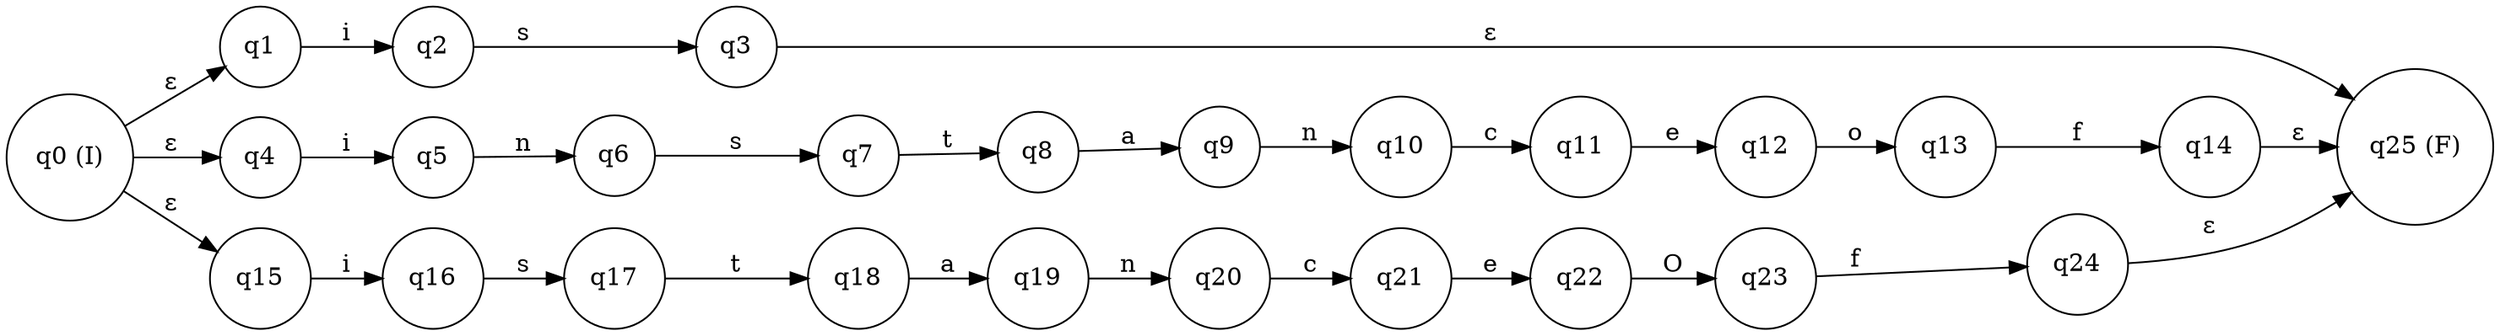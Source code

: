 digraph finite_state_machine {
rankdir=LR;
node [shape = circle];
q0 [label="q0 (I)"];
q1 [label="q1"];
q2 [label="q2"];
q3 [label="q3"];
q4 [label="q4"];
q5 [label="q5"];
q6 [label="q6"];
q7 [label="q7"];
q8 [label="q8"];
q9 [label="q9"];
q10 [label="q10"];
q11 [label="q11"];
q12 [label="q12"];
q13 [label="q13"];
q14 [label="q14"];
q15 [label="q15"];
q16 [label="q16"];
q17 [label="q17"];
q18 [label="q18"];
q19 [label="q19"];
q20 [label="q20"];
q21 [label="q21"];
q22 [label="q22"];
q23 [label="q23"];
q24 [label="q24"];
q25 [label="q25 (F)"];
q0 -> q1 [label="ε"];
q1 -> q2 [label="i"];
q2 -> q3 [label="s"];
q0 -> q4 [label="ε"];
q4 -> q5 [label="i"];
q5 -> q6 [label="n"];
q6 -> q7 [label="s"];
q7 -> q8 [label="t"];
q8 -> q9 [label="a"];
q9 -> q10 [label="n"];
q10 -> q11 [label="c"];
q11 -> q12 [label="e"];
q12 -> q13 [label="o"];
q13 -> q14 [label="f"];
q0 -> q15 [label="ε"];
q15 -> q16 [label="i"];
q16 -> q17 [label="s"];
q17 -> q18 [label="t"];
q18 -> q19 [label="a"];
q19 -> q20 [label="n"];
q20 -> q21 [label="c"];
q21 -> q22 [label="e"];
q22 -> q23 [label="O"];
q23 -> q24 [label="f"];
q3 -> q25 [label="ε"];
q14 -> q25 [label="ε"];
q24 -> q25 [label="ε"];
}